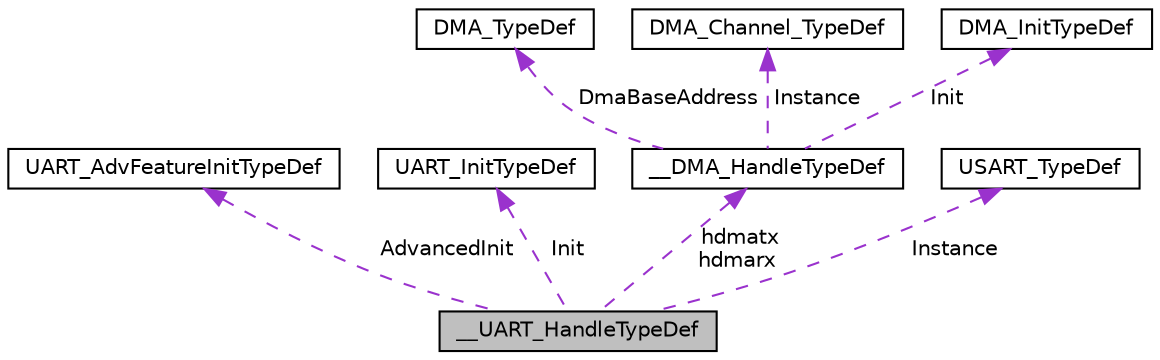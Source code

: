 digraph "__UART_HandleTypeDef"
{
 // LATEX_PDF_SIZE
  edge [fontname="Helvetica",fontsize="10",labelfontname="Helvetica",labelfontsize="10"];
  node [fontname="Helvetica",fontsize="10",shape=record];
  Node1 [label="__UART_HandleTypeDef",height=0.2,width=0.4,color="black", fillcolor="grey75", style="filled", fontcolor="black",tooltip="UART handle Structure definition."];
  Node2 -> Node1 [dir="back",color="darkorchid3",fontsize="10",style="dashed",label=" AdvancedInit" ,fontname="Helvetica"];
  Node2 [label="UART_AdvFeatureInitTypeDef",height=0.2,width=0.4,color="black", fillcolor="white", style="filled",URL="$struct_u_a_r_t___adv_feature_init_type_def.html",tooltip="UART Advanced Features initialization structure definition."];
  Node3 -> Node1 [dir="back",color="darkorchid3",fontsize="10",style="dashed",label=" Init" ,fontname="Helvetica"];
  Node3 [label="UART_InitTypeDef",height=0.2,width=0.4,color="black", fillcolor="white", style="filled",URL="$struct_u_a_r_t___init_type_def.html",tooltip="UART Init Structure definition."];
  Node4 -> Node1 [dir="back",color="darkorchid3",fontsize="10",style="dashed",label=" hdmatx\nhdmarx" ,fontname="Helvetica"];
  Node4 [label="__DMA_HandleTypeDef",height=0.2,width=0.4,color="black", fillcolor="white", style="filled",URL="$struct_____d_m_a___handle_type_def.html",tooltip="DMA handle Structure definition."];
  Node5 -> Node4 [dir="back",color="darkorchid3",fontsize="10",style="dashed",label=" DmaBaseAddress" ,fontname="Helvetica"];
  Node5 [label="DMA_TypeDef",height=0.2,width=0.4,color="black", fillcolor="white", style="filled",URL="$struct_d_m_a___type_def.html",tooltip=" "];
  Node6 -> Node4 [dir="back",color="darkorchid3",fontsize="10",style="dashed",label=" Instance" ,fontname="Helvetica"];
  Node6 [label="DMA_Channel_TypeDef",height=0.2,width=0.4,color="black", fillcolor="white", style="filled",URL="$struct_d_m_a___channel___type_def.html",tooltip="DMA Controller."];
  Node7 -> Node4 [dir="back",color="darkorchid3",fontsize="10",style="dashed",label=" Init" ,fontname="Helvetica"];
  Node7 [label="DMA_InitTypeDef",height=0.2,width=0.4,color="black", fillcolor="white", style="filled",URL="$struct_d_m_a___init_type_def.html",tooltip="DMA Configuration Structure definition."];
  Node8 -> Node1 [dir="back",color="darkorchid3",fontsize="10",style="dashed",label=" Instance" ,fontname="Helvetica"];
  Node8 [label="USART_TypeDef",height=0.2,width=0.4,color="black", fillcolor="white", style="filled",URL="$struct_u_s_a_r_t___type_def.html",tooltip="Universal Synchronous Asynchronous Receiver Transmitter."];
}
